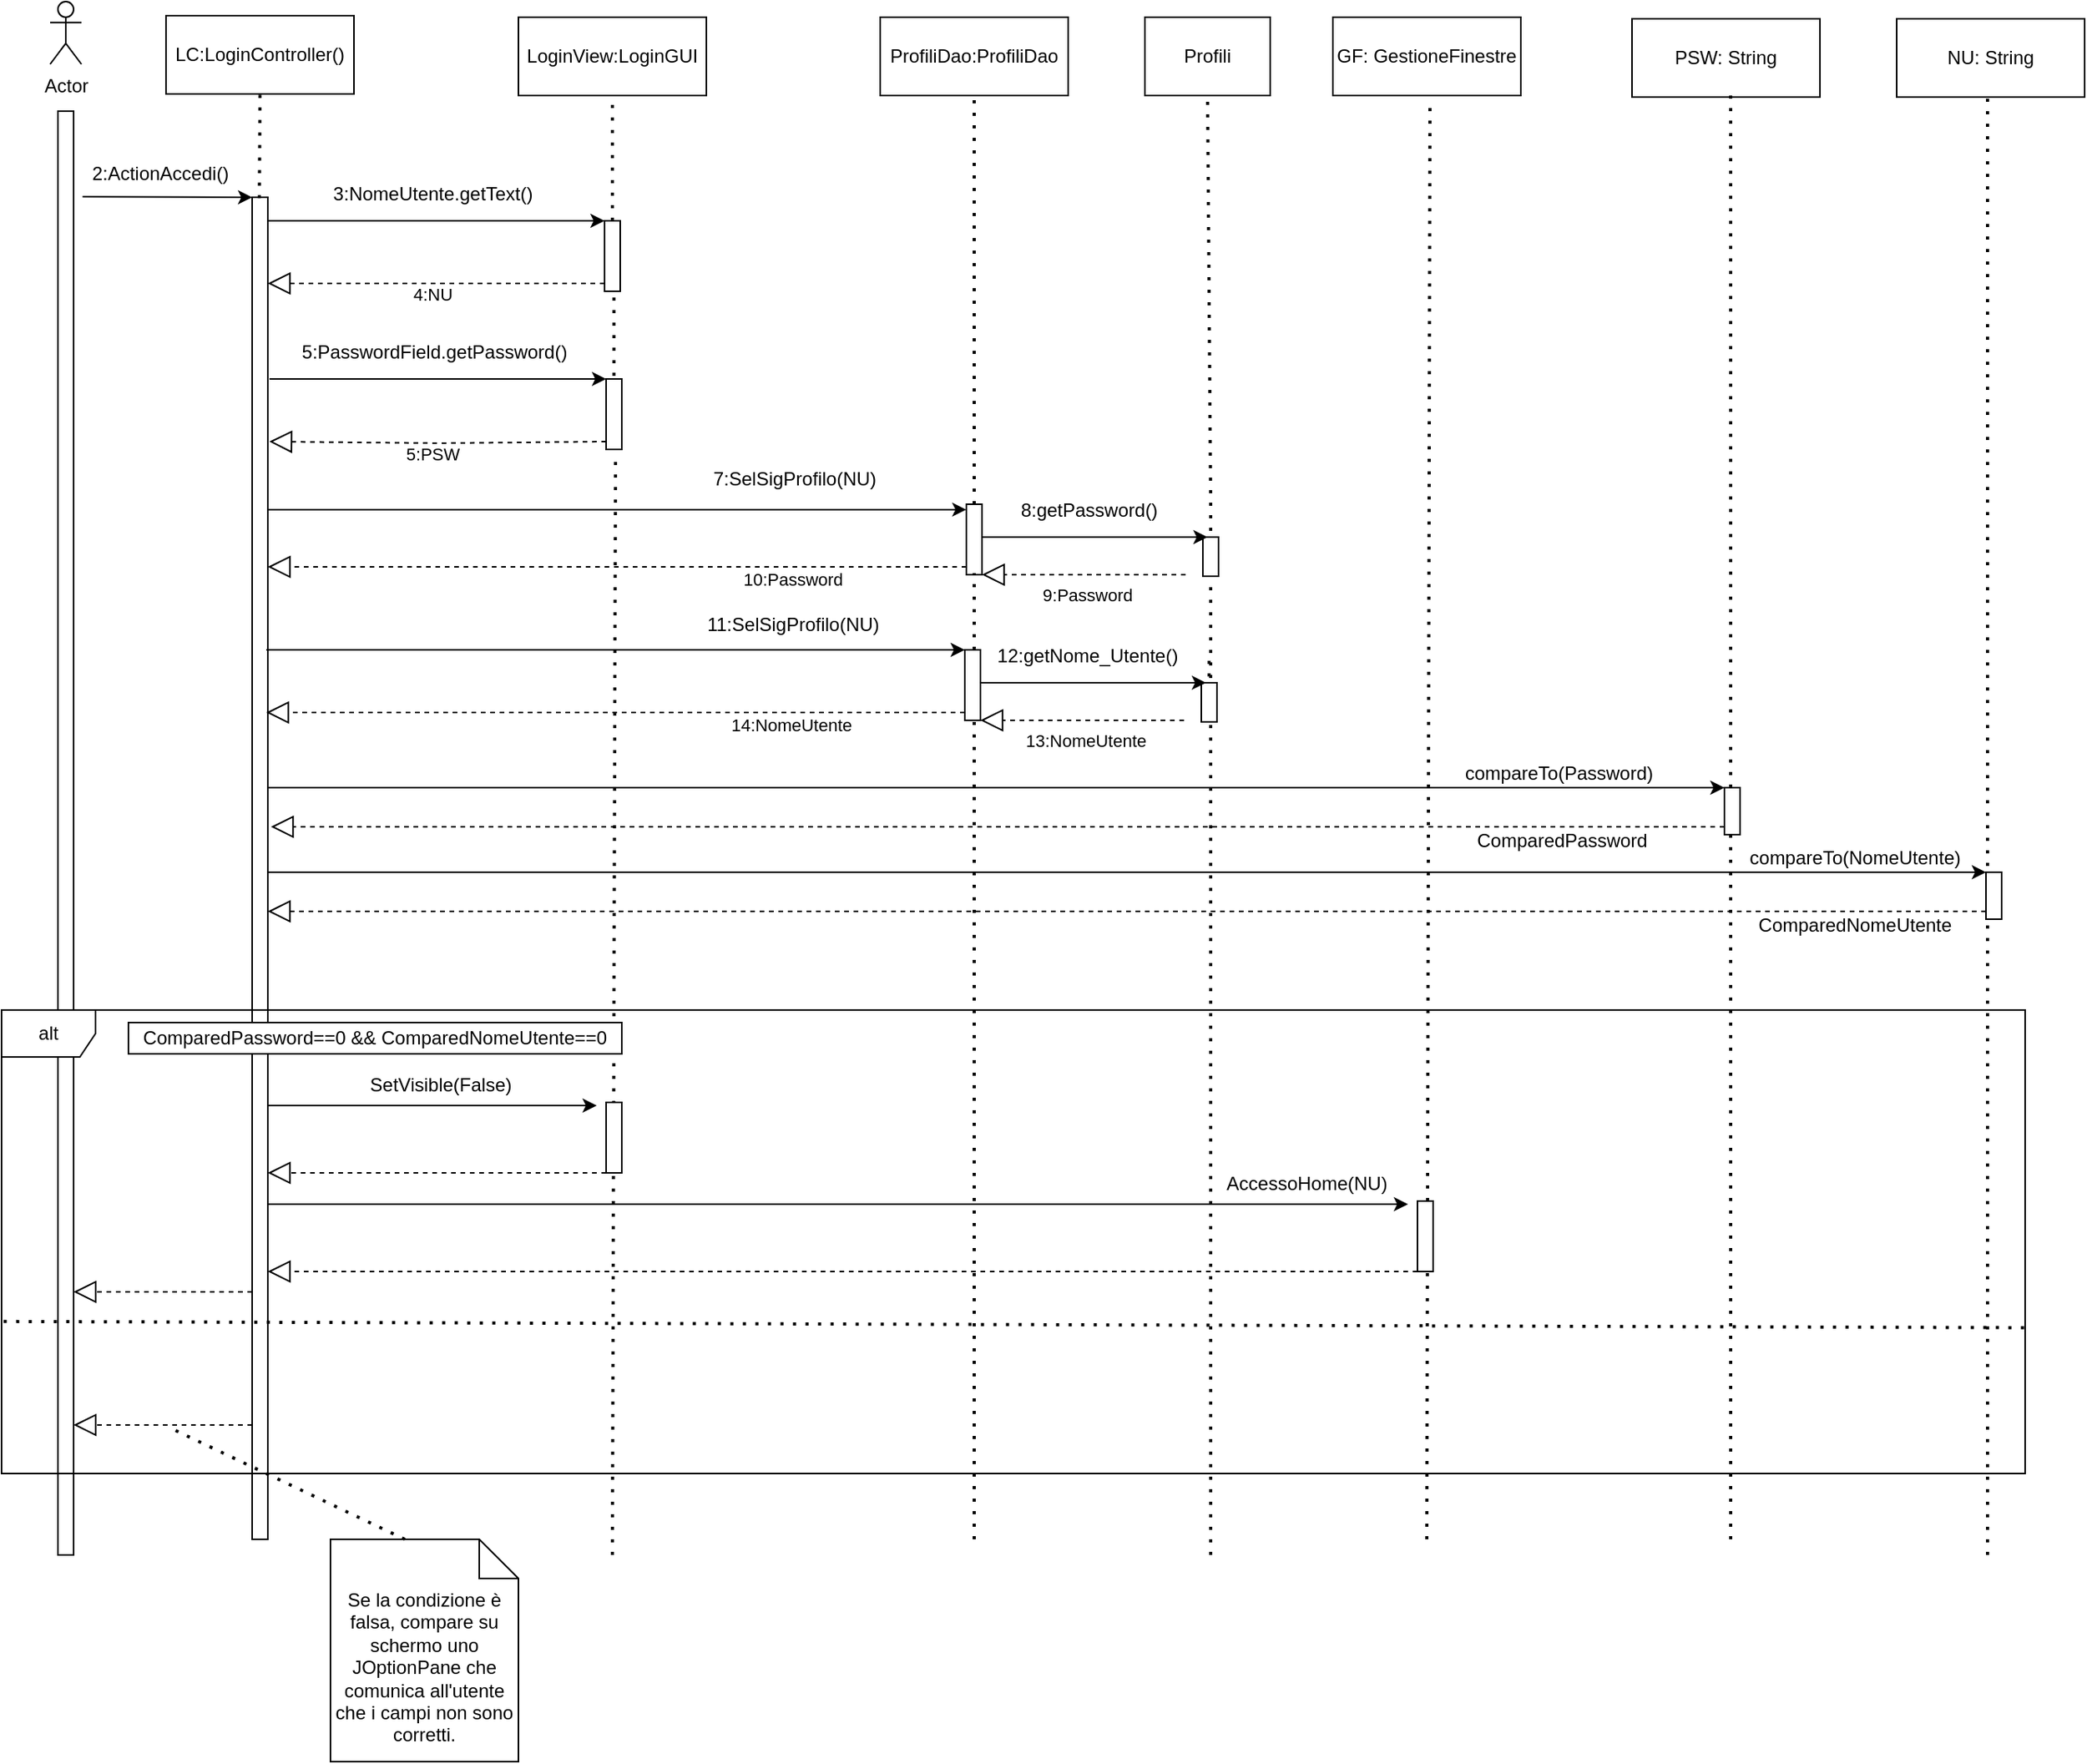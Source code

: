 <mxfile version="24.7.17">
  <diagram name="Page-1" id="2YBvvXClWsGukQMizWep">
    <mxGraphModel dx="1167" dy="643" grid="1" gridSize="10" guides="1" tooltips="1" connect="1" arrows="1" fold="1" page="1" pageScale="1" pageWidth="850" pageHeight="1100" math="0" shadow="0">
      <root>
        <mxCell id="0" />
        <mxCell id="1" parent="0" />
        <mxCell id="Kvet3LoQC1dNZxQ-1I7i-1" value="Actor" style="shape=umlActor;verticalLabelPosition=bottom;verticalAlign=top;html=1;outlineConnect=0;" parent="1" vertex="1">
          <mxGeometry x="71" y="38" width="20" height="40" as="geometry" />
        </mxCell>
        <mxCell id="Kvet3LoQC1dNZxQ-1I7i-2" value="" style="html=1;points=[[0,0,0,0,5],[0,1,0,0,-5],[1,0,0,0,5],[1,1,0,0,-5]];perimeter=orthogonalPerimeter;outlineConnect=0;targetShapes=umlLifeline;portConstraint=eastwest;newEdgeStyle={&quot;curved&quot;:0,&quot;rounded&quot;:0};" parent="1" vertex="1">
          <mxGeometry x="76" y="108" width="10" height="922" as="geometry" />
        </mxCell>
        <mxCell id="Kvet3LoQC1dNZxQ-1I7i-5" value="" style="endArrow=classic;html=1;rounded=0;exitX=0.052;exitY=0.989;exitDx=0;exitDy=0;exitPerimeter=0;" parent="1" source="Kvet3LoQC1dNZxQ-1I7i-25" edge="1">
          <mxGeometry width="50" height="50" relative="1" as="geometry">
            <mxPoint x="100" y="163" as="sourcePoint" />
            <mxPoint x="200" y="163" as="targetPoint" />
          </mxGeometry>
        </mxCell>
        <mxCell id="Kvet3LoQC1dNZxQ-1I7i-7" value="LC:LoginController()" style="html=1;whiteSpace=wrap;" parent="1" vertex="1">
          <mxGeometry x="145" y="47" width="120" height="50" as="geometry" />
        </mxCell>
        <mxCell id="Kvet3LoQC1dNZxQ-1I7i-12" value="" style="html=1;points=[[0,0,0,0,5],[0,1,0,0,-5],[1,0,0,0,5],[1,1,0,0,-5]];perimeter=orthogonalPerimeter;outlineConnect=0;targetShapes=umlLifeline;portConstraint=eastwest;newEdgeStyle={&quot;curved&quot;:0,&quot;rounded&quot;:0};" parent="1" vertex="1">
          <mxGeometry x="200" y="163" width="10" height="857" as="geometry" />
        </mxCell>
        <mxCell id="Kvet3LoQC1dNZxQ-1I7i-15" value="" style="endArrow=none;dashed=1;html=1;dashPattern=1 3;strokeWidth=2;rounded=0;entryX=0.5;entryY=1;entryDx=0;entryDy=0;exitX=1.046;exitY=1.187;exitDx=0;exitDy=0;exitPerimeter=0;" parent="1" target="Kvet3LoQC1dNZxQ-1I7i-7" edge="1">
          <mxGeometry width="50" height="50" relative="1" as="geometry">
            <mxPoint x="204.6" y="163.61" as="sourcePoint" />
            <mxPoint x="160" y="258" as="targetPoint" />
          </mxGeometry>
        </mxCell>
        <mxCell id="Kvet3LoQC1dNZxQ-1I7i-16" value="LoginView:LoginGUI" style="html=1;whiteSpace=wrap;" parent="1" vertex="1">
          <mxGeometry x="370" y="48" width="120" height="50" as="geometry" />
        </mxCell>
        <mxCell id="Kvet3LoQC1dNZxQ-1I7i-18" value="" style="endArrow=none;dashed=1;html=1;dashPattern=1 3;strokeWidth=2;rounded=0;entryX=0.5;entryY=1;entryDx=0;entryDy=0;" parent="1" source="Kvet3LoQC1dNZxQ-1I7i-17" target="Kvet3LoQC1dNZxQ-1I7i-16" edge="1">
          <mxGeometry width="50" height="50" relative="1" as="geometry">
            <mxPoint x="470" y="148" as="sourcePoint" />
            <mxPoint x="430" y="118" as="targetPoint" />
          </mxGeometry>
        </mxCell>
        <mxCell id="Kvet3LoQC1dNZxQ-1I7i-19" value="" style="endArrow=classic;html=1;rounded=0;" parent="1" target="Kvet3LoQC1dNZxQ-1I7i-17" edge="1">
          <mxGeometry width="50" height="50" relative="1" as="geometry">
            <mxPoint x="210" y="178" as="sourcePoint" />
            <mxPoint x="410" y="178" as="targetPoint" />
          </mxGeometry>
        </mxCell>
        <mxCell id="Kvet3LoQC1dNZxQ-1I7i-20" value="" style="endArrow=none;dashed=1;html=1;dashPattern=1 3;strokeWidth=2;rounded=0;entryX=0.5;entryY=1;entryDx=0;entryDy=0;exitX=1.046;exitY=1.187;exitDx=0;exitDy=0;exitPerimeter=0;" parent="1" target="Kvet3LoQC1dNZxQ-1I7i-17" edge="1">
          <mxGeometry width="50" height="50" relative="1" as="geometry">
            <mxPoint x="430" y="184" as="sourcePoint" />
            <mxPoint x="430" y="98" as="targetPoint" />
          </mxGeometry>
        </mxCell>
        <mxCell id="Kvet3LoQC1dNZxQ-1I7i-17" value="" style="html=1;points=[[0,0,0,0,5],[0,1,0,0,-5],[1,0,0,0,5],[1,1,0,0,-5]];perimeter=orthogonalPerimeter;outlineConnect=0;targetShapes=umlLifeline;portConstraint=eastwest;newEdgeStyle={&quot;curved&quot;:0,&quot;rounded&quot;:0};" parent="1" vertex="1">
          <mxGeometry x="425" y="178" width="10" height="45" as="geometry" />
        </mxCell>
        <mxCell id="Kvet3LoQC1dNZxQ-1I7i-22" value="" style="endArrow=block;dashed=1;endFill=0;endSize=12;html=1;rounded=0;exitX=0;exitY=1;exitDx=0;exitDy=-5;exitPerimeter=0;" parent="1" source="Kvet3LoQC1dNZxQ-1I7i-17" target="Kvet3LoQC1dNZxQ-1I7i-12" edge="1">
          <mxGeometry width="160" relative="1" as="geometry">
            <mxPoint x="390" y="308" as="sourcePoint" />
            <mxPoint x="250" y="228" as="targetPoint" />
          </mxGeometry>
        </mxCell>
        <mxCell id="Kvet3LoQC1dNZxQ-1I7i-23" value="3:&lt;span style=&quot;background-color: initial;&quot;&gt;NomeUtente.getText()&lt;/span&gt;" style="text;html=1;align=center;verticalAlign=middle;resizable=0;points=[];autosize=1;strokeColor=none;fillColor=none;" parent="1" vertex="1">
          <mxGeometry x="240" y="146" width="150" height="30" as="geometry" />
        </mxCell>
        <mxCell id="Kvet3LoQC1dNZxQ-1I7i-25" value="2:ActionAccedi()" style="text;html=1;align=center;verticalAlign=middle;resizable=0;points=[];autosize=1;strokeColor=none;fillColor=none;" parent="1" vertex="1">
          <mxGeometry x="86" y="133" width="110" height="30" as="geometry" />
        </mxCell>
        <mxCell id="Kvet3LoQC1dNZxQ-1I7i-26" value="&lt;font style=&quot;font-size: 11px;&quot;&gt;4:NU&lt;/font&gt;" style="text;html=1;align=center;verticalAlign=middle;resizable=0;points=[];autosize=1;strokeColor=none;fillColor=none;" parent="1" vertex="1">
          <mxGeometry x="290" y="210" width="50" height="30" as="geometry" />
        </mxCell>
        <mxCell id="Kvet3LoQC1dNZxQ-1I7i-28" value="" style="endArrow=none;dashed=1;html=1;dashPattern=1 3;strokeWidth=2;rounded=0;" parent="1" edge="1">
          <mxGeometry width="50" height="50" relative="1" as="geometry">
            <mxPoint x="431" y="277" as="sourcePoint" />
            <mxPoint x="431" y="227" as="targetPoint" />
          </mxGeometry>
        </mxCell>
        <mxCell id="Kvet3LoQC1dNZxQ-1I7i-42" value="" style="endArrow=classic;html=1;rounded=0;" parent="1" target="Kvet3LoQC1dNZxQ-1I7i-44" edge="1">
          <mxGeometry width="50" height="50" relative="1" as="geometry">
            <mxPoint x="211" y="279" as="sourcePoint" />
            <mxPoint x="411" y="279" as="targetPoint" />
          </mxGeometry>
        </mxCell>
        <mxCell id="Kvet3LoQC1dNZxQ-1I7i-43" value="" style="endArrow=none;dashed=1;html=1;dashPattern=1 3;strokeWidth=2;rounded=0;entryX=0.5;entryY=1;entryDx=0;entryDy=0;exitX=1.046;exitY=1.187;exitDx=0;exitDy=0;exitPerimeter=0;" parent="1" target="Kvet3LoQC1dNZxQ-1I7i-44" edge="1">
          <mxGeometry width="50" height="50" relative="1" as="geometry">
            <mxPoint x="431" y="285" as="sourcePoint" />
            <mxPoint x="431" y="199" as="targetPoint" />
          </mxGeometry>
        </mxCell>
        <mxCell id="Kvet3LoQC1dNZxQ-1I7i-44" value="" style="html=1;points=[[0,0,0,0,5],[0,1,0,0,-5],[1,0,0,0,5],[1,1,0,0,-5]];perimeter=orthogonalPerimeter;outlineConnect=0;targetShapes=umlLifeline;portConstraint=eastwest;newEdgeStyle={&quot;curved&quot;:0,&quot;rounded&quot;:0};" parent="1" vertex="1">
          <mxGeometry x="426" y="279" width="10" height="45" as="geometry" />
        </mxCell>
        <mxCell id="Kvet3LoQC1dNZxQ-1I7i-45" value="" style="endArrow=block;dashed=1;endFill=0;endSize=12;html=1;rounded=0;exitX=0;exitY=1;exitDx=0;exitDy=-5;exitPerimeter=0;" parent="1" source="Kvet3LoQC1dNZxQ-1I7i-44" edge="1">
          <mxGeometry width="160" relative="1" as="geometry">
            <mxPoint x="391" y="409" as="sourcePoint" />
            <mxPoint x="211" y="319" as="targetPoint" />
            <Array as="points">
              <mxPoint x="320" y="320" />
            </Array>
          </mxGeometry>
        </mxCell>
        <mxCell id="Kvet3LoQC1dNZxQ-1I7i-46" value="5:PasswordField&lt;span style=&quot;background-color: initial;&quot;&gt;.getPassword()&lt;/span&gt;" style="text;html=1;align=center;verticalAlign=middle;resizable=0;points=[];autosize=1;strokeColor=none;fillColor=none;" parent="1" vertex="1">
          <mxGeometry x="221" y="247" width="190" height="30" as="geometry" />
        </mxCell>
        <mxCell id="Kvet3LoQC1dNZxQ-1I7i-47" value="&lt;span style=&quot;font-size: 11px;&quot;&gt;5:PSW&lt;/span&gt;" style="text;html=1;align=center;verticalAlign=middle;resizable=0;points=[];autosize=1;strokeColor=none;fillColor=none;" parent="1" vertex="1">
          <mxGeometry x="285" y="312" width="60" height="30" as="geometry" />
        </mxCell>
        <mxCell id="Kvet3LoQC1dNZxQ-1I7i-48" value="" style="endArrow=none;dashed=1;html=1;dashPattern=1 3;strokeWidth=2;rounded=0;" parent="1" edge="1">
          <mxGeometry width="50" height="50" relative="1" as="geometry">
            <mxPoint x="430" y="1030" as="sourcePoint" />
            <mxPoint x="432" y="326" as="targetPoint" />
          </mxGeometry>
        </mxCell>
        <mxCell id="Kvet3LoQC1dNZxQ-1I7i-51" value="ProfiliDao:ProfiliDao" style="html=1;whiteSpace=wrap;" parent="1" vertex="1">
          <mxGeometry x="601" y="48" width="120" height="50" as="geometry" />
        </mxCell>
        <mxCell id="Kvet3LoQC1dNZxQ-1I7i-52" value="" style="endArrow=none;dashed=1;html=1;dashPattern=1 3;strokeWidth=2;rounded=0;entryX=0.5;entryY=1;entryDx=0;entryDy=0;" parent="1" target="Kvet3LoQC1dNZxQ-1I7i-51" edge="1">
          <mxGeometry width="50" height="50" relative="1" as="geometry">
            <mxPoint x="661.0" y="359" as="sourcePoint" />
            <mxPoint x="661" y="120" as="targetPoint" />
          </mxGeometry>
        </mxCell>
        <mxCell id="Kvet3LoQC1dNZxQ-1I7i-53" value="" style="endArrow=none;dashed=1;html=1;dashPattern=1 3;strokeWidth=2;rounded=0;entryX=0.5;entryY=1;entryDx=0;entryDy=0;exitX=1.046;exitY=1.187;exitDx=0;exitDy=0;exitPerimeter=0;" parent="1" edge="1">
          <mxGeometry width="50" height="50" relative="1" as="geometry">
            <mxPoint x="661" y="365" as="sourcePoint" />
            <mxPoint x="661.0" y="404" as="targetPoint" />
          </mxGeometry>
        </mxCell>
        <mxCell id="Kvet3LoQC1dNZxQ-1I7i-60" value="" style="endArrow=classic;html=1;rounded=0;" parent="1" edge="1">
          <mxGeometry width="50" height="50" relative="1" as="geometry">
            <mxPoint x="210" y="362.44" as="sourcePoint" />
            <mxPoint x="656" y="362.44" as="targetPoint" />
          </mxGeometry>
        </mxCell>
        <mxCell id="Kvet3LoQC1dNZxQ-1I7i-61" value="" style="endArrow=none;dashed=1;html=1;dashPattern=1 3;strokeWidth=2;rounded=0;entryX=0.5;entryY=1;entryDx=0;entryDy=0;exitX=1.046;exitY=1.187;exitDx=0;exitDy=0;exitPerimeter=0;" parent="1" target="Kvet3LoQC1dNZxQ-1I7i-62" edge="1">
          <mxGeometry width="50" height="50" relative="1" as="geometry">
            <mxPoint x="661" y="365" as="sourcePoint" />
            <mxPoint x="661" y="279" as="targetPoint" />
          </mxGeometry>
        </mxCell>
        <mxCell id="Kvet3LoQC1dNZxQ-1I7i-62" value="" style="html=1;points=[[0,0,0,0,5],[0,1,0,0,-5],[1,0,0,0,5],[1,1,0,0,-5]];perimeter=orthogonalPerimeter;outlineConnect=0;targetShapes=umlLifeline;portConstraint=eastwest;newEdgeStyle={&quot;curved&quot;:0,&quot;rounded&quot;:0};" parent="1" vertex="1">
          <mxGeometry x="656" y="359" width="10" height="45" as="geometry" />
        </mxCell>
        <mxCell id="Kvet3LoQC1dNZxQ-1I7i-63" value="" style="endArrow=block;dashed=1;endFill=0;endSize=12;html=1;rounded=0;exitX=0;exitY=1;exitDx=0;exitDy=-5;exitPerimeter=0;" parent="1" source="Kvet3LoQC1dNZxQ-1I7i-62" target="Kvet3LoQC1dNZxQ-1I7i-12" edge="1">
          <mxGeometry width="160" relative="1" as="geometry">
            <mxPoint x="621" y="489" as="sourcePoint" />
            <mxPoint x="441" y="399" as="targetPoint" />
          </mxGeometry>
        </mxCell>
        <mxCell id="Kvet3LoQC1dNZxQ-1I7i-64" value="&lt;span style=&quot;font-size: 11px;&quot;&gt;10:Password&lt;/span&gt;" style="text;html=1;align=center;verticalAlign=middle;resizable=0;points=[];autosize=1;strokeColor=none;fillColor=none;" parent="1" vertex="1">
          <mxGeometry x="500" y="392" width="90" height="30" as="geometry" />
        </mxCell>
        <mxCell id="Kvet3LoQC1dNZxQ-1I7i-65" value="7:SelSigProfilo(NU)" style="text;html=1;align=center;verticalAlign=middle;resizable=0;points=[];autosize=1;strokeColor=none;fillColor=none;" parent="1" vertex="1">
          <mxGeometry x="481" y="328" width="130" height="30" as="geometry" />
        </mxCell>
        <mxCell id="Kvet3LoQC1dNZxQ-1I7i-67" value="Profili" style="html=1;whiteSpace=wrap;" parent="1" vertex="1">
          <mxGeometry x="770" y="48" width="80" height="50" as="geometry" />
        </mxCell>
        <mxCell id="Kvet3LoQC1dNZxQ-1I7i-68" value="" style="endArrow=none;dashed=1;html=1;dashPattern=1 3;strokeWidth=2;rounded=0;entryX=0.5;entryY=1;entryDx=0;entryDy=0;" parent="1" target="Kvet3LoQC1dNZxQ-1I7i-67" edge="1">
          <mxGeometry width="50" height="50" relative="1" as="geometry">
            <mxPoint x="812.0" y="360" as="sourcePoint" />
            <mxPoint x="812" y="121" as="targetPoint" />
          </mxGeometry>
        </mxCell>
        <mxCell id="Kvet3LoQC1dNZxQ-1I7i-69" value="" style="endArrow=none;dashed=1;html=1;dashPattern=1 3;strokeWidth=2;rounded=0;entryX=0.5;entryY=1;entryDx=0;entryDy=0;exitX=1.046;exitY=1.187;exitDx=0;exitDy=0;exitPerimeter=0;" parent="1" edge="1">
          <mxGeometry width="50" height="50" relative="1" as="geometry">
            <mxPoint x="812" y="366" as="sourcePoint" />
            <mxPoint x="812.0" y="405" as="targetPoint" />
          </mxGeometry>
        </mxCell>
        <mxCell id="Kvet3LoQC1dNZxQ-1I7i-70" value="" style="endArrow=none;dashed=1;html=1;dashPattern=1 3;strokeWidth=2;rounded=0;entryX=0.5;entryY=1;entryDx=0;entryDy=0;exitX=1.046;exitY=1.187;exitDx=0;exitDy=0;exitPerimeter=0;" parent="1" target="Kvet3LoQC1dNZxQ-1I7i-71" edge="1">
          <mxGeometry width="50" height="50" relative="1" as="geometry">
            <mxPoint x="812" y="366" as="sourcePoint" />
            <mxPoint x="812" y="280" as="targetPoint" />
          </mxGeometry>
        </mxCell>
        <mxCell id="Kvet3LoQC1dNZxQ-1I7i-71" value="" style="html=1;points=[[0,0,0,0,5],[0,1,0,0,-5],[1,0,0,0,5],[1,1,0,0,-5]];perimeter=orthogonalPerimeter;outlineConnect=0;targetShapes=umlLifeline;portConstraint=eastwest;newEdgeStyle={&quot;curved&quot;:0,&quot;rounded&quot;:0};" parent="1" vertex="1">
          <mxGeometry x="807" y="380" width="10" height="25" as="geometry" />
        </mxCell>
        <mxCell id="Kvet3LoQC1dNZxQ-1I7i-72" value="" style="endArrow=classic;html=1;rounded=0;" parent="1" source="Kvet3LoQC1dNZxQ-1I7i-62" edge="1">
          <mxGeometry width="50" height="50" relative="1" as="geometry">
            <mxPoint x="710" y="420" as="sourcePoint" />
            <mxPoint x="810" y="380" as="targetPoint" />
          </mxGeometry>
        </mxCell>
        <mxCell id="Kvet3LoQC1dNZxQ-1I7i-73" value="" style="endArrow=block;dashed=1;endFill=0;endSize=12;html=1;rounded=0;" parent="1" edge="1">
          <mxGeometry width="160" relative="1" as="geometry">
            <mxPoint x="796" y="404" as="sourcePoint" />
            <mxPoint x="666" y="404" as="targetPoint" />
            <Array as="points" />
          </mxGeometry>
        </mxCell>
        <mxCell id="Kvet3LoQC1dNZxQ-1I7i-74" value="8:getPassword()" style="text;html=1;align=center;verticalAlign=middle;resizable=0;points=[];autosize=1;strokeColor=none;fillColor=none;" parent="1" vertex="1">
          <mxGeometry x="679" y="348" width="110" height="30" as="geometry" />
        </mxCell>
        <mxCell id="Kvet3LoQC1dNZxQ-1I7i-75" value="&lt;span style=&quot;font-size: 11px;&quot;&gt;9:Password&lt;/span&gt;" style="text;html=1;align=center;verticalAlign=middle;resizable=0;points=[];autosize=1;strokeColor=none;fillColor=none;" parent="1" vertex="1">
          <mxGeometry x="693" y="402" width="80" height="30" as="geometry" />
        </mxCell>
        <mxCell id="Kvet3LoQC1dNZxQ-1I7i-78" value="GF: GestioneFinestre" style="html=1;whiteSpace=wrap;" parent="1" vertex="1">
          <mxGeometry x="890" y="48" width="120" height="50" as="geometry" />
        </mxCell>
        <mxCell id="Kvet3LoQC1dNZxQ-1I7i-80" value="" style="endArrow=none;dashed=1;html=1;dashPattern=1 3;strokeWidth=2;rounded=0;" parent="1" edge="1">
          <mxGeometry width="50" height="50" relative="1" as="geometry">
            <mxPoint x="950" y="1020" as="sourcePoint" />
            <mxPoint x="952" y="100" as="targetPoint" />
          </mxGeometry>
        </mxCell>
        <mxCell id="Kvet3LoQC1dNZxQ-1I7i-82" value="" style="endArrow=none;dashed=1;html=1;dashPattern=1 3;strokeWidth=2;rounded=0;entryX=0.5;entryY=1;entryDx=0;entryDy=0;" parent="1" edge="1">
          <mxGeometry width="50" height="50" relative="1" as="geometry">
            <mxPoint x="661" y="1020" as="sourcePoint" />
            <mxPoint x="661" y="403" as="targetPoint" />
          </mxGeometry>
        </mxCell>
        <mxCell id="Kvet3LoQC1dNZxQ-1I7i-83" value="" style="endArrow=none;dashed=1;html=1;dashPattern=1 3;strokeWidth=2;rounded=0;entryX=0.5;entryY=1;entryDx=0;entryDy=0;" parent="1" edge="1">
          <mxGeometry width="50" height="50" relative="1" as="geometry">
            <mxPoint x="812" y="1030" as="sourcePoint" />
            <mxPoint x="812" y="406" as="targetPoint" />
          </mxGeometry>
        </mxCell>
        <mxCell id="Kvet3LoQC1dNZxQ-1I7i-84" value="alt" style="shape=umlFrame;whiteSpace=wrap;html=1;pointerEvents=0;" parent="1" vertex="1">
          <mxGeometry x="40" y="682" width="1292" height="296" as="geometry" />
        </mxCell>
        <mxCell id="Kvet3LoQC1dNZxQ-1I7i-85" value="" style="endArrow=none;dashed=1;html=1;dashPattern=1 3;strokeWidth=2;rounded=0;entryX=0.5;entryY=1;entryDx=0;entryDy=0;exitX=1.046;exitY=1.187;exitDx=0;exitDy=0;exitPerimeter=0;" parent="1" edge="1">
          <mxGeometry width="50" height="50" relative="1" as="geometry">
            <mxPoint x="660" y="458" as="sourcePoint" />
            <mxPoint x="660.0" y="497" as="targetPoint" />
          </mxGeometry>
        </mxCell>
        <mxCell id="Kvet3LoQC1dNZxQ-1I7i-86" value="" style="endArrow=classic;html=1;rounded=0;" parent="1" target="Kvet3LoQC1dNZxQ-1I7i-88" edge="1">
          <mxGeometry width="50" height="50" relative="1" as="geometry">
            <mxPoint x="209" y="452" as="sourcePoint" />
            <mxPoint x="640" y="452" as="targetPoint" />
          </mxGeometry>
        </mxCell>
        <mxCell id="Kvet3LoQC1dNZxQ-1I7i-87" value="" style="endArrow=none;dashed=1;html=1;dashPattern=1 3;strokeWidth=2;rounded=0;entryX=0.5;entryY=1;entryDx=0;entryDy=0;exitX=1.046;exitY=1.187;exitDx=0;exitDy=0;exitPerimeter=0;" parent="1" target="Kvet3LoQC1dNZxQ-1I7i-88" edge="1">
          <mxGeometry width="50" height="50" relative="1" as="geometry">
            <mxPoint x="660" y="458" as="sourcePoint" />
            <mxPoint x="660" y="372" as="targetPoint" />
          </mxGeometry>
        </mxCell>
        <mxCell id="Kvet3LoQC1dNZxQ-1I7i-88" value="" style="html=1;points=[[0,0,0,0,5],[0,1,0,0,-5],[1,0,0,0,5],[1,1,0,0,-5]];perimeter=orthogonalPerimeter;outlineConnect=0;targetShapes=umlLifeline;portConstraint=eastwest;newEdgeStyle={&quot;curved&quot;:0,&quot;rounded&quot;:0};" parent="1" vertex="1">
          <mxGeometry x="655" y="452" width="10" height="45" as="geometry" />
        </mxCell>
        <mxCell id="Kvet3LoQC1dNZxQ-1I7i-89" value="" style="endArrow=block;dashed=1;endFill=0;endSize=12;html=1;rounded=0;exitX=0;exitY=1;exitDx=0;exitDy=-5;exitPerimeter=0;" parent="1" source="Kvet3LoQC1dNZxQ-1I7i-88" edge="1">
          <mxGeometry width="160" relative="1" as="geometry">
            <mxPoint x="620" y="582" as="sourcePoint" />
            <mxPoint x="209" y="492" as="targetPoint" />
          </mxGeometry>
        </mxCell>
        <mxCell id="Kvet3LoQC1dNZxQ-1I7i-90" value="&lt;span style=&quot;font-size: 11px;&quot;&gt;14:NomeUtente&lt;/span&gt;" style="text;html=1;align=center;verticalAlign=middle;resizable=0;points=[];autosize=1;strokeColor=none;fillColor=none;" parent="1" vertex="1">
          <mxGeometry x="494" y="485" width="100" height="30" as="geometry" />
        </mxCell>
        <mxCell id="Kvet3LoQC1dNZxQ-1I7i-91" value="11:SelSigProfilo(NU)" style="text;html=1;align=center;verticalAlign=middle;resizable=0;points=[];autosize=1;strokeColor=none;fillColor=none;" parent="1" vertex="1">
          <mxGeometry x="480" y="421" width="130" height="30" as="geometry" />
        </mxCell>
        <mxCell id="Kvet3LoQC1dNZxQ-1I7i-92" value="" style="endArrow=none;dashed=1;html=1;dashPattern=1 3;strokeWidth=2;rounded=0;entryX=0.5;entryY=1;entryDx=0;entryDy=0;exitX=1.046;exitY=1.187;exitDx=0;exitDy=0;exitPerimeter=0;" parent="1" edge="1">
          <mxGeometry width="50" height="50" relative="1" as="geometry">
            <mxPoint x="811" y="459" as="sourcePoint" />
            <mxPoint x="811.0" y="498" as="targetPoint" />
          </mxGeometry>
        </mxCell>
        <mxCell id="Kvet3LoQC1dNZxQ-1I7i-93" value="" style="endArrow=none;dashed=1;html=1;dashPattern=1 3;strokeWidth=2;rounded=0;entryX=0.5;entryY=1;entryDx=0;entryDy=0;exitX=1.046;exitY=1.187;exitDx=0;exitDy=0;exitPerimeter=0;" parent="1" target="Kvet3LoQC1dNZxQ-1I7i-94" edge="1">
          <mxGeometry width="50" height="50" relative="1" as="geometry">
            <mxPoint x="811" y="459" as="sourcePoint" />
            <mxPoint x="811" y="373" as="targetPoint" />
          </mxGeometry>
        </mxCell>
        <mxCell id="Kvet3LoQC1dNZxQ-1I7i-94" value="" style="html=1;points=[[0,0,0,0,5],[0,1,0,0,-5],[1,0,0,0,5],[1,1,0,0,-5]];perimeter=orthogonalPerimeter;outlineConnect=0;targetShapes=umlLifeline;portConstraint=eastwest;newEdgeStyle={&quot;curved&quot;:0,&quot;rounded&quot;:0};" parent="1" vertex="1">
          <mxGeometry x="806" y="473" width="10" height="25" as="geometry" />
        </mxCell>
        <mxCell id="Kvet3LoQC1dNZxQ-1I7i-95" value="" style="endArrow=classic;html=1;rounded=0;" parent="1" source="Kvet3LoQC1dNZxQ-1I7i-88" edge="1">
          <mxGeometry width="50" height="50" relative="1" as="geometry">
            <mxPoint x="709" y="513" as="sourcePoint" />
            <mxPoint x="809" y="473" as="targetPoint" />
          </mxGeometry>
        </mxCell>
        <mxCell id="Kvet3LoQC1dNZxQ-1I7i-96" value="" style="endArrow=block;dashed=1;endFill=0;endSize=12;html=1;rounded=0;" parent="1" edge="1">
          <mxGeometry width="160" relative="1" as="geometry">
            <mxPoint x="795" y="497" as="sourcePoint" />
            <mxPoint x="665" y="497" as="targetPoint" />
            <Array as="points" />
          </mxGeometry>
        </mxCell>
        <mxCell id="Kvet3LoQC1dNZxQ-1I7i-97" value="12:getNome_Utente()" style="text;html=1;align=center;verticalAlign=middle;resizable=0;points=[];autosize=1;strokeColor=none;fillColor=none;" parent="1" vertex="1">
          <mxGeometry x="663" y="441" width="140" height="30" as="geometry" />
        </mxCell>
        <mxCell id="Kvet3LoQC1dNZxQ-1I7i-98" value="&lt;span style=&quot;font-size: 11px;&quot;&gt;13:NomeUtente&lt;/span&gt;" style="text;html=1;align=center;verticalAlign=middle;resizable=0;points=[];autosize=1;strokeColor=none;fillColor=none;" parent="1" vertex="1">
          <mxGeometry x="682" y="495" width="100" height="30" as="geometry" />
        </mxCell>
        <mxCell id="Kvet3LoQC1dNZxQ-1I7i-102" value="PSW: String" style="html=1;whiteSpace=wrap;" parent="1" vertex="1">
          <mxGeometry x="1081" y="49" width="120" height="50" as="geometry" />
        </mxCell>
        <mxCell id="Kvet3LoQC1dNZxQ-1I7i-103" value="NU: String" style="html=1;whiteSpace=wrap;" parent="1" vertex="1">
          <mxGeometry x="1250" y="49" width="120" height="50" as="geometry" />
        </mxCell>
        <mxCell id="Kvet3LoQC1dNZxQ-1I7i-104" value="" style="endArrow=none;dashed=1;html=1;dashPattern=1 3;strokeWidth=2;rounded=0;" parent="1" source="Kvet3LoQC1dNZxQ-1I7i-111" edge="1">
          <mxGeometry width="50" height="50" relative="1" as="geometry">
            <mxPoint x="1144" y="928" as="sourcePoint" />
            <mxPoint x="1144" y="98" as="targetPoint" />
          </mxGeometry>
        </mxCell>
        <mxCell id="Kvet3LoQC1dNZxQ-1I7i-105" value="" style="endArrow=none;dashed=1;html=1;dashPattern=1 3;strokeWidth=2;rounded=0;" parent="1" edge="1">
          <mxGeometry width="50" height="50" relative="1" as="geometry">
            <mxPoint x="1308" y="1030" as="sourcePoint" />
            <mxPoint x="1308" y="99" as="targetPoint" />
          </mxGeometry>
        </mxCell>
        <mxCell id="Kvet3LoQC1dNZxQ-1I7i-110" value="" style="endArrow=classic;html=1;rounded=0;" parent="1" edge="1">
          <mxGeometry width="50" height="50" relative="1" as="geometry">
            <mxPoint x="210" y="540" as="sourcePoint" />
            <mxPoint x="1140" y="540" as="targetPoint" />
          </mxGeometry>
        </mxCell>
        <mxCell id="Kvet3LoQC1dNZxQ-1I7i-113" value="" style="endArrow=none;dashed=1;html=1;dashPattern=1 3;strokeWidth=2;rounded=0;" parent="1" target="Kvet3LoQC1dNZxQ-1I7i-111" edge="1">
          <mxGeometry width="50" height="50" relative="1" as="geometry">
            <mxPoint x="1144" y="1020" as="sourcePoint" />
            <mxPoint x="1144" y="98" as="targetPoint" />
          </mxGeometry>
        </mxCell>
        <mxCell id="Kvet3LoQC1dNZxQ-1I7i-111" value="" style="html=1;points=[[0,0,0,0,5],[0,1,0,0,-5],[1,0,0,0,5],[1,1,0,0,-5]];perimeter=orthogonalPerimeter;outlineConnect=0;targetShapes=umlLifeline;portConstraint=eastwest;newEdgeStyle={&quot;curved&quot;:0,&quot;rounded&quot;:0};" parent="1" vertex="1">
          <mxGeometry x="1140" y="540" width="10" height="30" as="geometry" />
        </mxCell>
        <mxCell id="Kvet3LoQC1dNZxQ-1I7i-114" value="" style="endArrow=block;dashed=1;endFill=0;endSize=12;html=1;rounded=0;exitX=0;exitY=1;exitDx=0;exitDy=-5;exitPerimeter=0;" parent="1" source="Kvet3LoQC1dNZxQ-1I7i-111" edge="1">
          <mxGeometry width="160" relative="1" as="geometry">
            <mxPoint x="658" y="565" as="sourcePoint" />
            <mxPoint x="212" y="565" as="targetPoint" />
          </mxGeometry>
        </mxCell>
        <mxCell id="Kvet3LoQC1dNZxQ-1I7i-115" value="compareTo(Password)" style="text;html=1;align=center;verticalAlign=middle;resizable=0;points=[];autosize=1;strokeColor=none;fillColor=none;" parent="1" vertex="1">
          <mxGeometry x="964" y="516" width="140" height="30" as="geometry" />
        </mxCell>
        <mxCell id="Kvet3LoQC1dNZxQ-1I7i-116" value="ComparedPassword" style="text;html=1;align=center;verticalAlign=middle;resizable=0;points=[];autosize=1;strokeColor=none;fillColor=none;" parent="1" vertex="1">
          <mxGeometry x="971" y="559" width="130" height="30" as="geometry" />
        </mxCell>
        <mxCell id="Kvet3LoQC1dNZxQ-1I7i-117" value="" style="endArrow=classic;html=1;rounded=0;" parent="1" source="Kvet3LoQC1dNZxQ-1I7i-12" edge="1">
          <mxGeometry width="50" height="50" relative="1" as="geometry">
            <mxPoint x="377" y="594" as="sourcePoint" />
            <mxPoint x="1307" y="594" as="targetPoint" />
          </mxGeometry>
        </mxCell>
        <mxCell id="Kvet3LoQC1dNZxQ-1I7i-118" value="" style="html=1;points=[[0,0,0,0,5],[0,1,0,0,-5],[1,0,0,0,5],[1,1,0,0,-5]];perimeter=orthogonalPerimeter;outlineConnect=0;targetShapes=umlLifeline;portConstraint=eastwest;newEdgeStyle={&quot;curved&quot;:0,&quot;rounded&quot;:0};" parent="1" vertex="1">
          <mxGeometry x="1307" y="594" width="10" height="30" as="geometry" />
        </mxCell>
        <mxCell id="Kvet3LoQC1dNZxQ-1I7i-119" value="" style="endArrow=block;dashed=1;endFill=0;endSize=12;html=1;rounded=0;exitX=0;exitY=1;exitDx=0;exitDy=-5;exitPerimeter=0;" parent="1" source="Kvet3LoQC1dNZxQ-1I7i-118" target="Kvet3LoQC1dNZxQ-1I7i-12" edge="1">
          <mxGeometry width="160" relative="1" as="geometry">
            <mxPoint x="793" y="619" as="sourcePoint" />
            <mxPoint x="347" y="619" as="targetPoint" />
          </mxGeometry>
        </mxCell>
        <mxCell id="Kvet3LoQC1dNZxQ-1I7i-120" value="compareTo(NomeUtente)" style="text;html=1;align=center;verticalAlign=middle;resizable=0;points=[];autosize=1;strokeColor=none;fillColor=none;" parent="1" vertex="1">
          <mxGeometry x="1143" y="570" width="160" height="30" as="geometry" />
        </mxCell>
        <mxCell id="Kvet3LoQC1dNZxQ-1I7i-121" value="ComparedNomeUtente" style="text;html=1;align=center;verticalAlign=middle;resizable=0;points=[];autosize=1;strokeColor=none;fillColor=none;" parent="1" vertex="1">
          <mxGeometry x="1148" y="613" width="150" height="30" as="geometry" />
        </mxCell>
        <mxCell id="Kvet3LoQC1dNZxQ-1I7i-123" value="" style="endArrow=none;dashed=1;html=1;dashPattern=1 3;strokeWidth=2;rounded=0;exitX=0.001;exitY=0.672;exitDx=0;exitDy=0;exitPerimeter=0;entryX=1.001;entryY=0.459;entryDx=0;entryDy=0;entryPerimeter=0;" parent="1" source="Kvet3LoQC1dNZxQ-1I7i-84" edge="1">
          <mxGeometry width="50" height="50" relative="1" as="geometry">
            <mxPoint x="136.806" y="881.904" as="sourcePoint" />
            <mxPoint x="1333.194" y="884.864" as="targetPoint" />
          </mxGeometry>
        </mxCell>
        <mxCell id="Kvet3LoQC1dNZxQ-1I7i-124" value="ComparedPassword==0 &amp;amp;&amp;amp; ComparedNomeUtente==0" style="rounded=0;whiteSpace=wrap;html=1;" parent="1" vertex="1">
          <mxGeometry x="121" y="690" width="315" height="20" as="geometry" />
        </mxCell>
        <mxCell id="Kvet3LoQC1dNZxQ-1I7i-125" value="" style="endArrow=classic;html=1;rounded=0;entryX=-0.429;entryY=0.075;entryDx=0;entryDy=0;entryPerimeter=0;" parent="1" edge="1">
          <mxGeometry width="50" height="50" relative="1" as="geometry">
            <mxPoint x="210" y="743" as="sourcePoint" />
            <mxPoint x="419.994" y="743" as="targetPoint" />
          </mxGeometry>
        </mxCell>
        <mxCell id="Kvet3LoQC1dNZxQ-1I7i-126" value="SetVisible(False)" style="text;html=1;align=center;verticalAlign=middle;resizable=0;points=[];autosize=1;strokeColor=none;fillColor=none;" parent="1" vertex="1">
          <mxGeometry x="265" y="715" width="110" height="30" as="geometry" />
        </mxCell>
        <mxCell id="Kvet3LoQC1dNZxQ-1I7i-128" value="" style="html=1;points=[[0,0,0,0,5],[0,1,0,0,-5],[1,0,0,0,5],[1,1,0,0,-5]];perimeter=orthogonalPerimeter;outlineConnect=0;targetShapes=umlLifeline;portConstraint=eastwest;newEdgeStyle={&quot;curved&quot;:0,&quot;rounded&quot;:0};" parent="1" vertex="1">
          <mxGeometry x="426" y="741" width="10" height="45" as="geometry" />
        </mxCell>
        <mxCell id="Kvet3LoQC1dNZxQ-1I7i-129" value="" style="endArrow=block;dashed=1;endFill=0;endSize=12;html=1;rounded=0;" parent="1" target="Kvet3LoQC1dNZxQ-1I7i-12" edge="1">
          <mxGeometry width="160" relative="1" as="geometry">
            <mxPoint x="426" y="786" as="sourcePoint" />
            <mxPoint x="296" y="786" as="targetPoint" />
            <Array as="points" />
          </mxGeometry>
        </mxCell>
        <mxCell id="Kvet3LoQC1dNZxQ-1I7i-130" value="" style="endArrow=classic;html=1;rounded=0;entryX=-0.429;entryY=0.075;entryDx=0;entryDy=0;entryPerimeter=0;" parent="1" edge="1">
          <mxGeometry width="50" height="50" relative="1" as="geometry">
            <mxPoint x="210" y="806" as="sourcePoint" />
            <mxPoint x="937.994" y="806" as="targetPoint" />
          </mxGeometry>
        </mxCell>
        <mxCell id="Kvet3LoQC1dNZxQ-1I7i-131" value="" style="html=1;points=[[0,0,0,0,5],[0,1,0,0,-5],[1,0,0,0,5],[1,1,0,0,-5]];perimeter=orthogonalPerimeter;outlineConnect=0;targetShapes=umlLifeline;portConstraint=eastwest;newEdgeStyle={&quot;curved&quot;:0,&quot;rounded&quot;:0};" parent="1" vertex="1">
          <mxGeometry x="944" y="804" width="10" height="45" as="geometry" />
        </mxCell>
        <mxCell id="Kvet3LoQC1dNZxQ-1I7i-132" value="" style="endArrow=block;dashed=1;endFill=0;endSize=12;html=1;rounded=0;" parent="1" edge="1">
          <mxGeometry width="160" relative="1" as="geometry">
            <mxPoint x="944" y="849" as="sourcePoint" />
            <mxPoint x="210" y="849" as="targetPoint" />
            <Array as="points" />
          </mxGeometry>
        </mxCell>
        <mxCell id="Kvet3LoQC1dNZxQ-1I7i-133" value="AccessoHome(NU)" style="text;html=1;align=center;verticalAlign=middle;resizable=0;points=[];autosize=1;strokeColor=none;fillColor=none;" parent="1" vertex="1">
          <mxGeometry x="808" y="778" width="130" height="30" as="geometry" />
        </mxCell>
        <mxCell id="Kvet3LoQC1dNZxQ-1I7i-141" value="" style="endArrow=block;dashed=1;endFill=0;endSize=12;html=1;rounded=0;" parent="1" target="Kvet3LoQC1dNZxQ-1I7i-2" edge="1">
          <mxGeometry x="0.053" y="-17" width="160" relative="1" as="geometry">
            <mxPoint x="200" y="947" as="sourcePoint" />
            <mxPoint x="610" y="900" as="targetPoint" />
            <mxPoint as="offset" />
          </mxGeometry>
        </mxCell>
        <mxCell id="HGSxsRDStQla2Xzp-Bke-1" value="" style="endArrow=block;dashed=1;endFill=0;endSize=12;html=1;rounded=0;" parent="1" edge="1">
          <mxGeometry width="160" relative="1" as="geometry">
            <mxPoint x="200" y="862" as="sourcePoint" />
            <mxPoint x="86" y="862" as="targetPoint" />
          </mxGeometry>
        </mxCell>
        <mxCell id="8ojF17ntCebGxL0iMPKp-1" value="Se la condizione è falsa, compare su schermo uno JOptionPane che comunica all&#39;utente che i campi non sono corretti." style="shape=note2;boundedLbl=1;whiteSpace=wrap;html=1;size=25;verticalAlign=top;align=center;" vertex="1" parent="1">
          <mxGeometry x="250" y="1020" width="120" height="142" as="geometry" />
        </mxCell>
        <mxCell id="8ojF17ntCebGxL0iMPKp-2" value="" style="endArrow=none;dashed=1;html=1;dashPattern=1 3;strokeWidth=2;rounded=0;exitX=0;exitY=0;exitDx=47.5;exitDy=0;exitPerimeter=0;" edge="1" parent="1" source="8ojF17ntCebGxL0iMPKp-1">
          <mxGeometry width="50" height="50" relative="1" as="geometry">
            <mxPoint x="340" y="900" as="sourcePoint" />
            <mxPoint x="150" y="950" as="targetPoint" />
          </mxGeometry>
        </mxCell>
      </root>
    </mxGraphModel>
  </diagram>
</mxfile>
